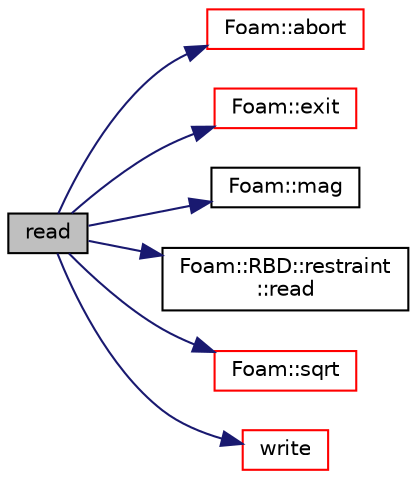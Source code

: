 digraph "read"
{
  bgcolor="transparent";
  edge [fontname="Helvetica",fontsize="10",labelfontname="Helvetica",labelfontsize="10"];
  node [fontname="Helvetica",fontsize="10",shape=record];
  rankdir="LR";
  Node236 [label="read",height=0.2,width=0.4,color="black", fillcolor="grey75", style="filled", fontcolor="black"];
  Node236 -> Node237 [color="midnightblue",fontsize="10",style="solid",fontname="Helvetica"];
  Node237 [label="Foam::abort",height=0.2,width=0.4,color="red",URL="$a21851.html#a447107a607d03e417307c203fa5fb44b"];
  Node236 -> Node282 [color="midnightblue",fontsize="10",style="solid",fontname="Helvetica"];
  Node282 [label="Foam::exit",height=0.2,width=0.4,color="red",URL="$a21851.html#a06ca7250d8e89caf05243ec094843642"];
  Node236 -> Node286 [color="midnightblue",fontsize="10",style="solid",fontname="Helvetica"];
  Node286 [label="Foam::mag",height=0.2,width=0.4,color="black",URL="$a21851.html#a929da2a3fdcf3dacbbe0487d3a330dae"];
  Node236 -> Node287 [color="midnightblue",fontsize="10",style="solid",fontname="Helvetica"];
  Node287 [label="Foam::RBD::restraint\l::read",height=0.2,width=0.4,color="black",URL="$a30441.html#a6ce0c64db98eb6144d363dbfc86104eb",tooltip="Update properties from given dictionary. "];
  Node236 -> Node288 [color="midnightblue",fontsize="10",style="solid",fontname="Helvetica"];
  Node288 [label="Foam::sqrt",height=0.2,width=0.4,color="red",URL="$a21851.html#a8616bd62eebf2342a80222fecb1bda71"];
  Node236 -> Node289 [color="midnightblue",fontsize="10",style="solid",fontname="Helvetica"];
  Node289 [label="write",height=0.2,width=0.4,color="red",URL="$a30429.html#a293fdfec8bdfbd5c3913ab4c9f3454ff",tooltip="Write. "];
}
